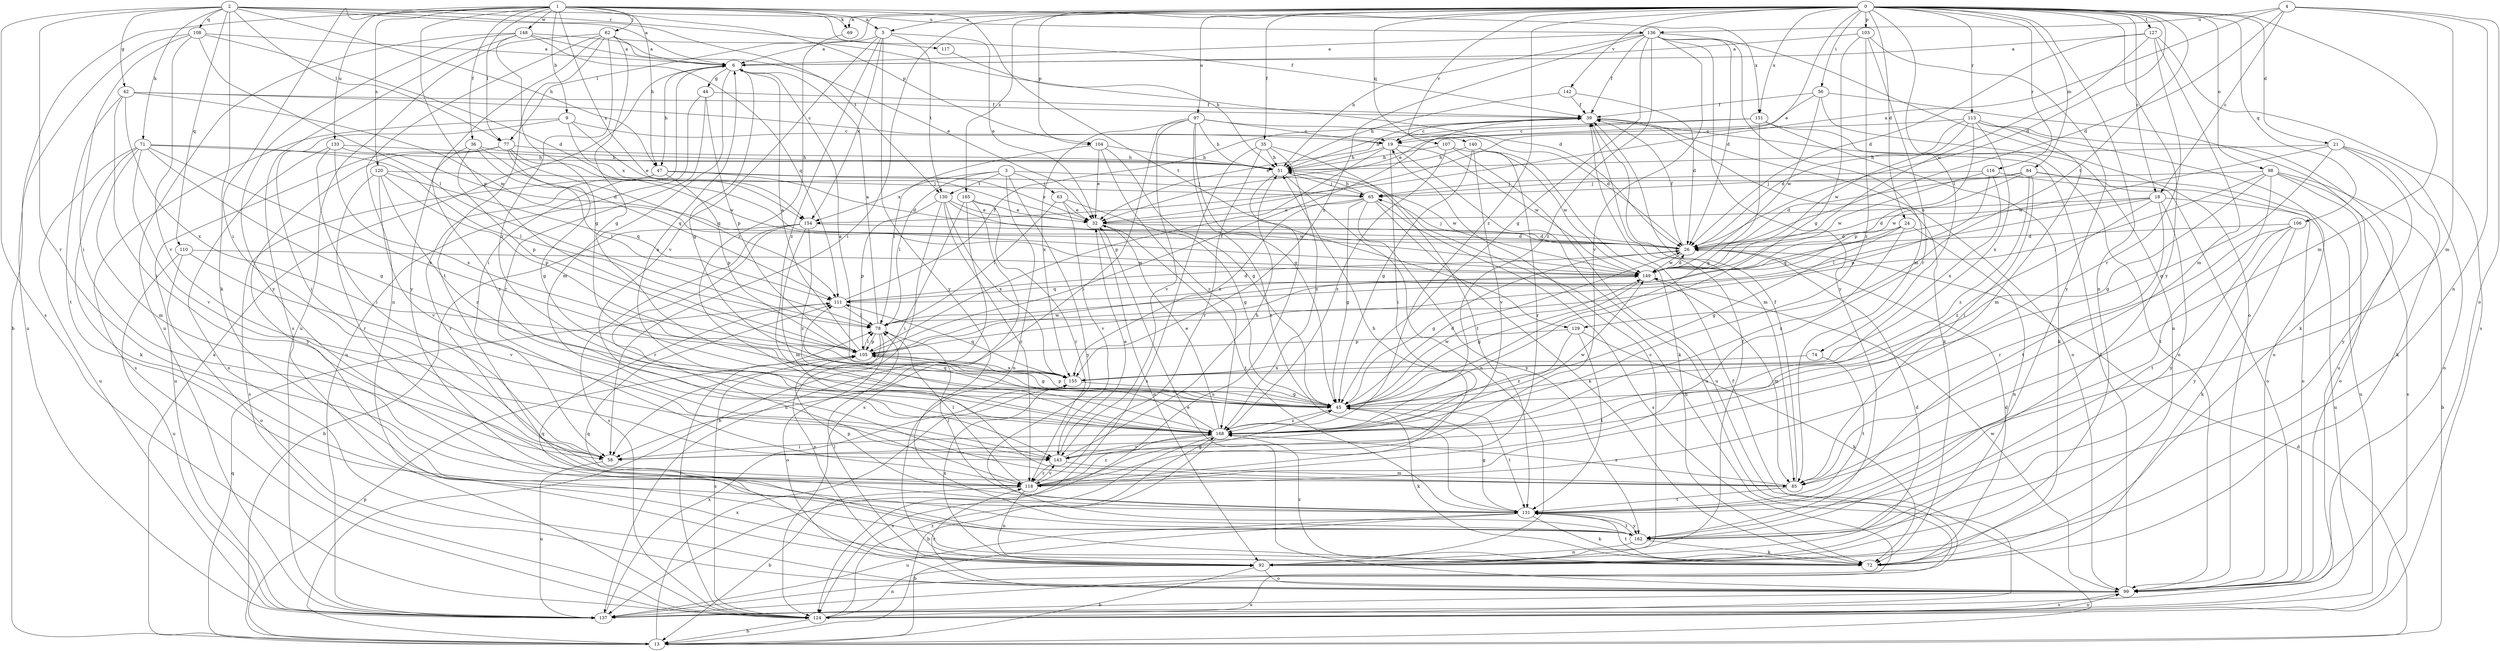 strict digraph  {
0;
1;
2;
3;
4;
5;
6;
9;
13;
18;
19;
21;
24;
26;
32;
35;
36;
39;
42;
44;
45;
47;
51;
56;
58;
62;
63;
65;
69;
71;
72;
74;
77;
78;
84;
85;
92;
97;
98;
99;
103;
104;
105;
106;
107;
108;
110;
111;
113;
116;
117;
118;
120;
124;
127;
129;
130;
131;
133;
136;
137;
140;
142;
143;
148;
149;
151;
154;
155;
162;
165;
168;
0 -> 5  [label=a];
0 -> 18  [label=c];
0 -> 21  [label=d];
0 -> 24  [label=d];
0 -> 26  [label=d];
0 -> 32  [label=e];
0 -> 35  [label=f];
0 -> 56  [label=i];
0 -> 58  [label=i];
0 -> 69  [label=k];
0 -> 74  [label=l];
0 -> 77  [label=l];
0 -> 84  [label=m];
0 -> 85  [label=m];
0 -> 92  [label=n];
0 -> 97  [label=o];
0 -> 98  [label=o];
0 -> 103  [label=p];
0 -> 104  [label=p];
0 -> 106  [label=q];
0 -> 107  [label=q];
0 -> 113  [label=r];
0 -> 116  [label=r];
0 -> 127  [label=t];
0 -> 129  [label=t];
0 -> 140  [label=v];
0 -> 142  [label=v];
0 -> 151  [label=x];
0 -> 162  [label=y];
0 -> 165  [label=z];
0 -> 168  [label=z];
1 -> 5  [label=a];
1 -> 9  [label=b];
1 -> 13  [label=b];
1 -> 36  [label=f];
1 -> 39  [label=f];
1 -> 47  [label=h];
1 -> 58  [label=i];
1 -> 62  [label=j];
1 -> 69  [label=k];
1 -> 77  [label=l];
1 -> 104  [label=p];
1 -> 105  [label=p];
1 -> 120  [label=s];
1 -> 129  [label=t];
1 -> 133  [label=u];
1 -> 148  [label=w];
1 -> 151  [label=x];
1 -> 154  [label=x];
2 -> 6  [label=a];
2 -> 42  [label=g];
2 -> 47  [label=h];
2 -> 71  [label=k];
2 -> 72  [label=k];
2 -> 77  [label=l];
2 -> 108  [label=q];
2 -> 110  [label=q];
2 -> 117  [label=r];
2 -> 118  [label=r];
2 -> 124  [label=s];
2 -> 130  [label=t];
2 -> 136  [label=u];
3 -> 63  [label=j];
3 -> 78  [label=l];
3 -> 92  [label=n];
3 -> 130  [label=t];
3 -> 149  [label=w];
3 -> 154  [label=x];
3 -> 162  [label=y];
4 -> 18  [label=c];
4 -> 26  [label=d];
4 -> 85  [label=m];
4 -> 92  [label=n];
4 -> 99  [label=o];
4 -> 136  [label=u];
4 -> 154  [label=x];
5 -> 6  [label=a];
5 -> 32  [label=e];
5 -> 130  [label=t];
5 -> 143  [label=v];
5 -> 154  [label=x];
5 -> 162  [label=y];
5 -> 168  [label=z];
6 -> 44  [label=g];
6 -> 45  [label=g];
6 -> 47  [label=h];
6 -> 58  [label=i];
6 -> 85  [label=m];
9 -> 19  [label=c];
9 -> 32  [label=e];
9 -> 58  [label=i];
9 -> 124  [label=s];
9 -> 154  [label=x];
13 -> 6  [label=a];
13 -> 26  [label=d];
13 -> 39  [label=f];
13 -> 105  [label=p];
13 -> 111  [label=q];
13 -> 155  [label=x];
18 -> 26  [label=d];
18 -> 32  [label=e];
18 -> 78  [label=l];
18 -> 131  [label=t];
18 -> 137  [label=u];
18 -> 162  [label=y];
18 -> 168  [label=z];
19 -> 51  [label=h];
19 -> 58  [label=i];
19 -> 105  [label=p];
19 -> 137  [label=u];
19 -> 149  [label=w];
21 -> 45  [label=g];
21 -> 51  [label=h];
21 -> 72  [label=k];
21 -> 99  [label=o];
21 -> 149  [label=w];
21 -> 162  [label=y];
24 -> 26  [label=d];
24 -> 45  [label=g];
24 -> 92  [label=n];
24 -> 111  [label=q];
24 -> 168  [label=z];
26 -> 39  [label=f];
26 -> 45  [label=g];
26 -> 65  [label=j];
26 -> 149  [label=w];
32 -> 26  [label=d];
32 -> 92  [label=n];
32 -> 131  [label=t];
35 -> 51  [label=h];
35 -> 118  [label=r];
35 -> 124  [label=s];
35 -> 131  [label=t];
35 -> 168  [label=z];
36 -> 51  [label=h];
36 -> 78  [label=l];
36 -> 105  [label=p];
36 -> 111  [label=q];
36 -> 168  [label=z];
39 -> 19  [label=c];
39 -> 51  [label=h];
39 -> 72  [label=k];
39 -> 85  [label=m];
39 -> 99  [label=o];
42 -> 19  [label=c];
42 -> 39  [label=f];
42 -> 58  [label=i];
42 -> 131  [label=t];
42 -> 149  [label=w];
42 -> 155  [label=x];
44 -> 39  [label=f];
44 -> 105  [label=p];
44 -> 118  [label=r];
44 -> 137  [label=u];
45 -> 6  [label=a];
45 -> 26  [label=d];
45 -> 72  [label=k];
45 -> 105  [label=p];
45 -> 131  [label=t];
45 -> 149  [label=w];
45 -> 168  [label=z];
47 -> 26  [label=d];
47 -> 32  [label=e];
47 -> 65  [label=j];
47 -> 105  [label=p];
47 -> 118  [label=r];
47 -> 124  [label=s];
51 -> 65  [label=j];
51 -> 92  [label=n];
51 -> 137  [label=u];
56 -> 32  [label=e];
56 -> 39  [label=f];
56 -> 72  [label=k];
56 -> 92  [label=n];
56 -> 149  [label=w];
58 -> 137  [label=u];
62 -> 6  [label=a];
62 -> 26  [label=d];
62 -> 45  [label=g];
62 -> 92  [label=n];
62 -> 131  [label=t];
62 -> 137  [label=u];
62 -> 162  [label=y];
62 -> 168  [label=z];
63 -> 32  [label=e];
63 -> 45  [label=g];
63 -> 78  [label=l];
63 -> 143  [label=v];
65 -> 32  [label=e];
65 -> 45  [label=g];
65 -> 51  [label=h];
65 -> 72  [label=k];
65 -> 124  [label=s];
65 -> 155  [label=x];
65 -> 162  [label=y];
69 -> 168  [label=z];
71 -> 45  [label=g];
71 -> 51  [label=h];
71 -> 72  [label=k];
71 -> 78  [label=l];
71 -> 85  [label=m];
71 -> 137  [label=u];
71 -> 143  [label=v];
71 -> 155  [label=x];
72 -> 26  [label=d];
72 -> 111  [label=q];
72 -> 131  [label=t];
72 -> 168  [label=z];
74 -> 131  [label=t];
74 -> 155  [label=x];
77 -> 45  [label=g];
77 -> 51  [label=h];
77 -> 111  [label=q];
77 -> 137  [label=u];
77 -> 149  [label=w];
77 -> 162  [label=y];
78 -> 6  [label=a];
78 -> 92  [label=n];
78 -> 99  [label=o];
78 -> 105  [label=p];
84 -> 26  [label=d];
84 -> 58  [label=i];
84 -> 65  [label=j];
84 -> 99  [label=o];
84 -> 137  [label=u];
84 -> 149  [label=w];
84 -> 168  [label=z];
85 -> 39  [label=f];
85 -> 131  [label=t];
85 -> 168  [label=z];
92 -> 13  [label=b];
92 -> 19  [label=c];
92 -> 26  [label=d];
92 -> 39  [label=f];
92 -> 78  [label=l];
92 -> 99  [label=o];
92 -> 111  [label=q];
92 -> 155  [label=x];
97 -> 19  [label=c];
97 -> 26  [label=d];
97 -> 45  [label=g];
97 -> 51  [label=h];
97 -> 58  [label=i];
97 -> 131  [label=t];
97 -> 143  [label=v];
97 -> 155  [label=x];
98 -> 13  [label=b];
98 -> 45  [label=g];
98 -> 65  [label=j];
98 -> 78  [label=l];
98 -> 99  [label=o];
98 -> 124  [label=s];
98 -> 131  [label=t];
99 -> 32  [label=e];
99 -> 39  [label=f];
99 -> 118  [label=r];
99 -> 124  [label=s];
99 -> 137  [label=u];
99 -> 149  [label=w];
103 -> 6  [label=a];
103 -> 45  [label=g];
103 -> 118  [label=r];
103 -> 162  [label=y];
103 -> 168  [label=z];
104 -> 32  [label=e];
104 -> 45  [label=g];
104 -> 51  [label=h];
104 -> 78  [label=l];
104 -> 168  [label=z];
105 -> 6  [label=a];
105 -> 39  [label=f];
105 -> 45  [label=g];
105 -> 78  [label=l];
105 -> 124  [label=s];
105 -> 149  [label=w];
105 -> 155  [label=x];
106 -> 26  [label=d];
106 -> 72  [label=k];
106 -> 118  [label=r];
106 -> 131  [label=t];
106 -> 162  [label=y];
107 -> 51  [label=h];
107 -> 137  [label=u];
107 -> 149  [label=w];
107 -> 168  [label=z];
108 -> 6  [label=a];
108 -> 26  [label=d];
108 -> 58  [label=i];
108 -> 78  [label=l];
108 -> 137  [label=u];
108 -> 143  [label=v];
110 -> 99  [label=o];
110 -> 137  [label=u];
110 -> 143  [label=v];
110 -> 149  [label=w];
111 -> 26  [label=d];
111 -> 39  [label=f];
111 -> 78  [label=l];
113 -> 19  [label=c];
113 -> 26  [label=d];
113 -> 85  [label=m];
113 -> 99  [label=o];
113 -> 105  [label=p];
113 -> 137  [label=u];
113 -> 149  [label=w];
113 -> 155  [label=x];
116 -> 65  [label=j];
116 -> 99  [label=o];
116 -> 105  [label=p];
116 -> 149  [label=w];
116 -> 155  [label=x];
117 -> 51  [label=h];
118 -> 13  [label=b];
118 -> 45  [label=g];
118 -> 51  [label=h];
118 -> 78  [label=l];
118 -> 92  [label=n];
118 -> 143  [label=v];
118 -> 168  [label=z];
120 -> 65  [label=j];
120 -> 105  [label=p];
120 -> 111  [label=q];
120 -> 118  [label=r];
120 -> 143  [label=v];
120 -> 168  [label=z];
124 -> 13  [label=b];
124 -> 51  [label=h];
124 -> 78  [label=l];
124 -> 92  [label=n];
124 -> 99  [label=o];
124 -> 168  [label=z];
127 -> 6  [label=a];
127 -> 26  [label=d];
127 -> 85  [label=m];
127 -> 118  [label=r];
127 -> 124  [label=s];
127 -> 149  [label=w];
129 -> 72  [label=k];
129 -> 105  [label=p];
129 -> 131  [label=t];
129 -> 168  [label=z];
130 -> 13  [label=b];
130 -> 32  [label=e];
130 -> 105  [label=p];
130 -> 118  [label=r];
130 -> 149  [label=w];
130 -> 155  [label=x];
131 -> 13  [label=b];
131 -> 45  [label=g];
131 -> 72  [label=k];
131 -> 78  [label=l];
131 -> 105  [label=p];
131 -> 137  [label=u];
131 -> 162  [label=y];
133 -> 26  [label=d];
133 -> 51  [label=h];
133 -> 58  [label=i];
133 -> 99  [label=o];
133 -> 155  [label=x];
136 -> 6  [label=a];
136 -> 26  [label=d];
136 -> 39  [label=f];
136 -> 45  [label=g];
136 -> 51  [label=h];
136 -> 85  [label=m];
136 -> 99  [label=o];
136 -> 143  [label=v];
136 -> 155  [label=x];
136 -> 162  [label=y];
136 -> 168  [label=z];
137 -> 155  [label=x];
140 -> 45  [label=g];
140 -> 51  [label=h];
140 -> 72  [label=k];
140 -> 118  [label=r];
140 -> 143  [label=v];
142 -> 26  [label=d];
142 -> 39  [label=f];
142 -> 51  [label=h];
143 -> 32  [label=e];
143 -> 51  [label=h];
143 -> 85  [label=m];
143 -> 118  [label=r];
148 -> 6  [label=a];
148 -> 32  [label=e];
148 -> 45  [label=g];
148 -> 111  [label=q];
148 -> 124  [label=s];
148 -> 137  [label=u];
148 -> 162  [label=y];
149 -> 26  [label=d];
149 -> 45  [label=g];
149 -> 85  [label=m];
149 -> 111  [label=q];
151 -> 19  [label=c];
151 -> 32  [label=e];
151 -> 45  [label=g];
151 -> 72  [label=k];
151 -> 99  [label=o];
154 -> 13  [label=b];
154 -> 26  [label=d];
154 -> 85  [label=m];
154 -> 118  [label=r];
154 -> 124  [label=s];
154 -> 168  [label=z];
155 -> 45  [label=g];
155 -> 111  [label=q];
162 -> 72  [label=k];
162 -> 92  [label=n];
162 -> 131  [label=t];
165 -> 32  [label=e];
165 -> 58  [label=i];
165 -> 118  [label=r];
165 -> 124  [label=s];
165 -> 137  [label=u];
168 -> 6  [label=a];
168 -> 13  [label=b];
168 -> 32  [label=e];
168 -> 58  [label=i];
168 -> 111  [label=q];
168 -> 124  [label=s];
168 -> 143  [label=v];
168 -> 149  [label=w];
}
